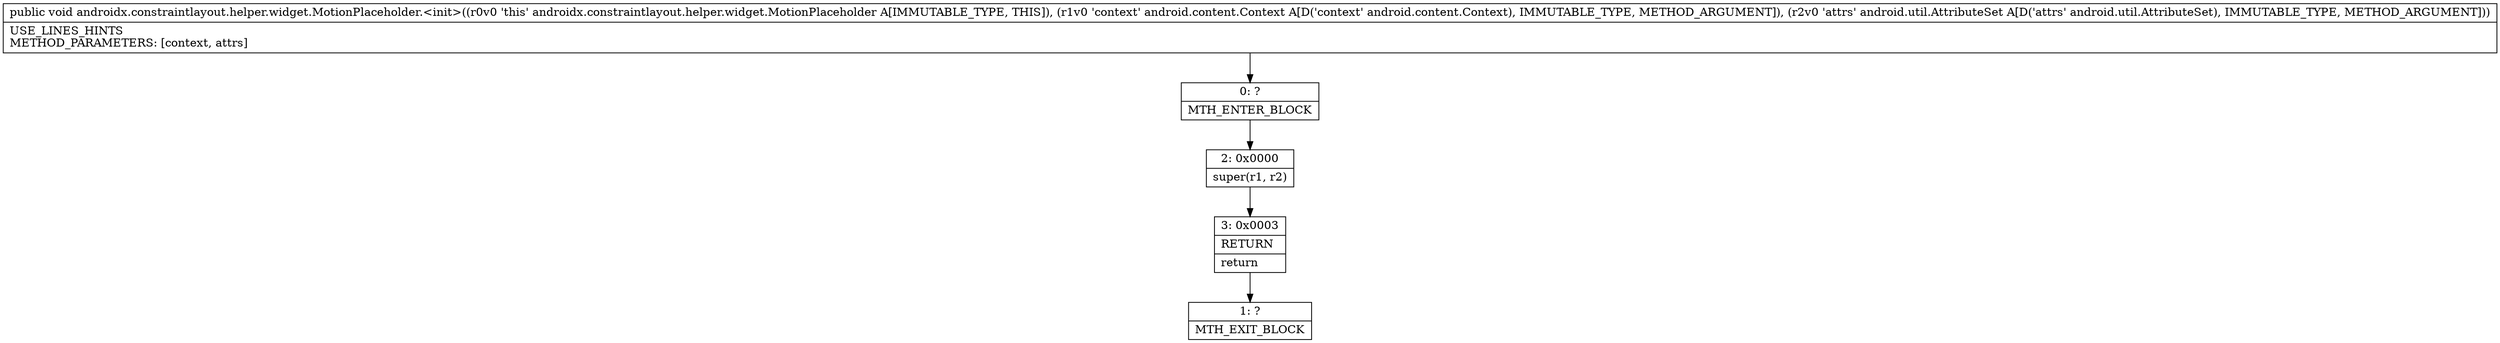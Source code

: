 digraph "CFG forandroidx.constraintlayout.helper.widget.MotionPlaceholder.\<init\>(Landroid\/content\/Context;Landroid\/util\/AttributeSet;)V" {
Node_0 [shape=record,label="{0\:\ ?|MTH_ENTER_BLOCK\l}"];
Node_2 [shape=record,label="{2\:\ 0x0000|super(r1, r2)\l}"];
Node_3 [shape=record,label="{3\:\ 0x0003|RETURN\l|return\l}"];
Node_1 [shape=record,label="{1\:\ ?|MTH_EXIT_BLOCK\l}"];
MethodNode[shape=record,label="{public void androidx.constraintlayout.helper.widget.MotionPlaceholder.\<init\>((r0v0 'this' androidx.constraintlayout.helper.widget.MotionPlaceholder A[IMMUTABLE_TYPE, THIS]), (r1v0 'context' android.content.Context A[D('context' android.content.Context), IMMUTABLE_TYPE, METHOD_ARGUMENT]), (r2v0 'attrs' android.util.AttributeSet A[D('attrs' android.util.AttributeSet), IMMUTABLE_TYPE, METHOD_ARGUMENT]))  | USE_LINES_HINTS\lMETHOD_PARAMETERS: [context, attrs]\l}"];
MethodNode -> Node_0;Node_0 -> Node_2;
Node_2 -> Node_3;
Node_3 -> Node_1;
}

